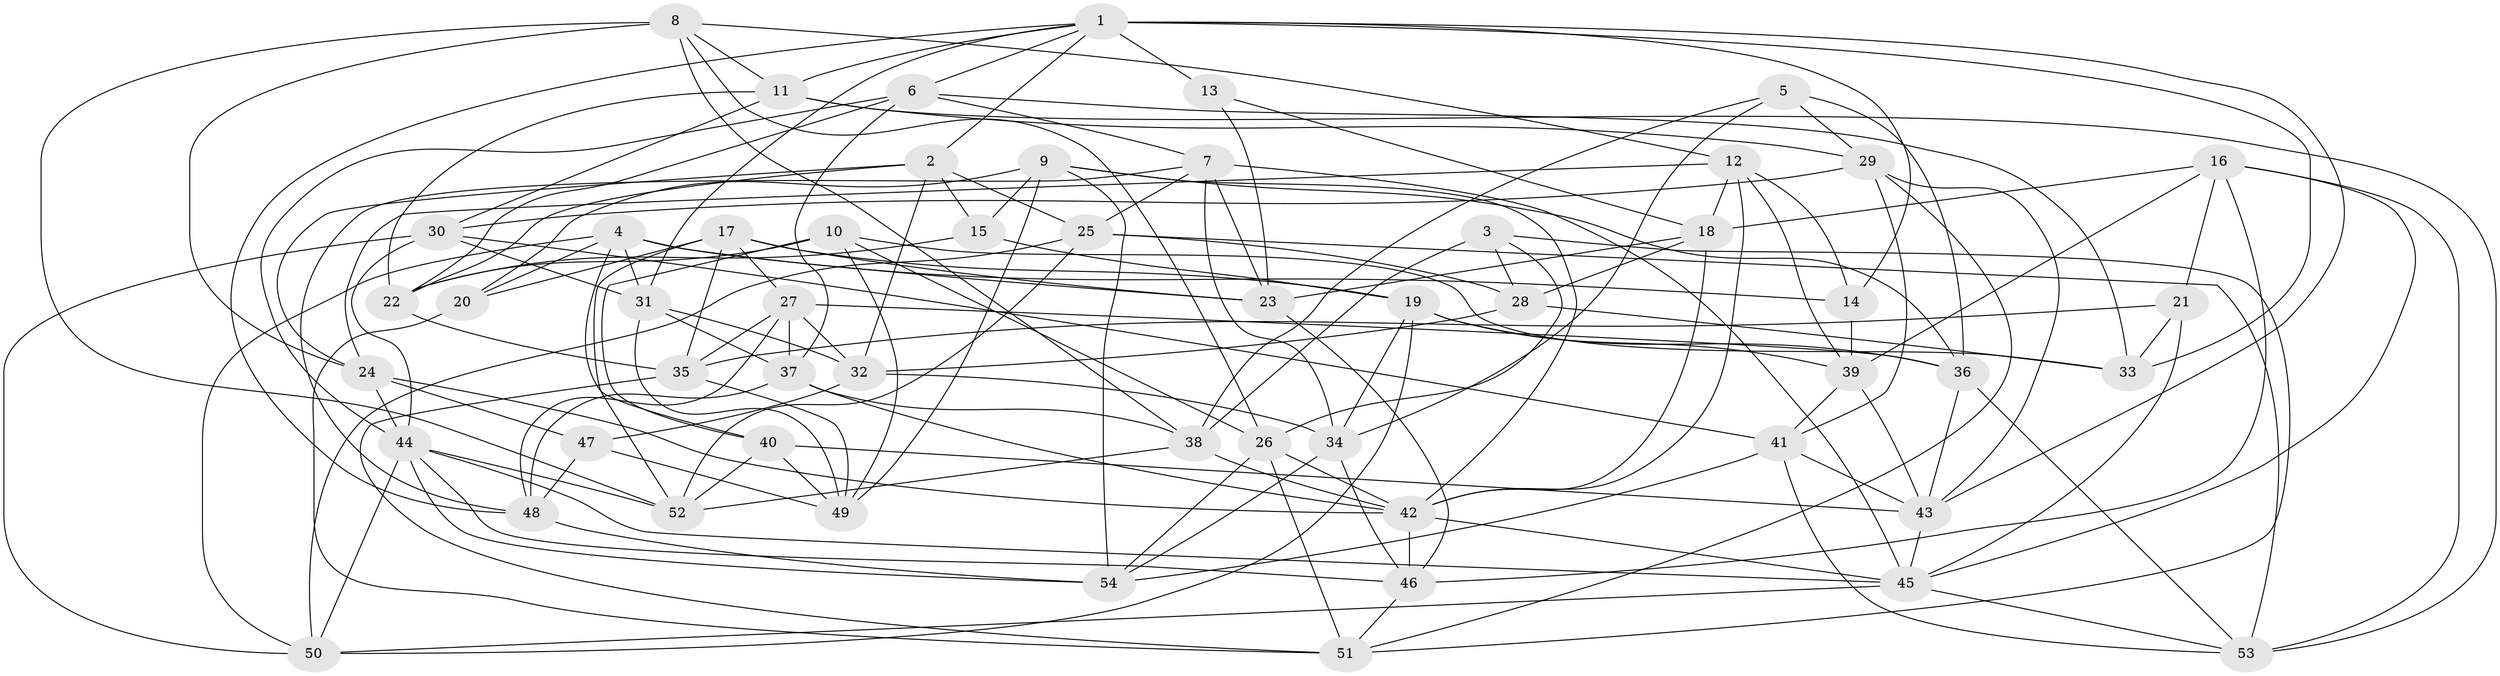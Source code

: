// original degree distribution, {4: 1.0}
// Generated by graph-tools (version 1.1) at 2025/27/03/09/25 03:27:00]
// undirected, 54 vertices, 157 edges
graph export_dot {
graph [start="1"]
  node [color=gray90,style=filled];
  1;
  2;
  3;
  4;
  5;
  6;
  7;
  8;
  9;
  10;
  11;
  12;
  13;
  14;
  15;
  16;
  17;
  18;
  19;
  20;
  21;
  22;
  23;
  24;
  25;
  26;
  27;
  28;
  29;
  30;
  31;
  32;
  33;
  34;
  35;
  36;
  37;
  38;
  39;
  40;
  41;
  42;
  43;
  44;
  45;
  46;
  47;
  48;
  49;
  50;
  51;
  52;
  53;
  54;
  1 -- 2 [weight=1.0];
  1 -- 6 [weight=1.0];
  1 -- 11 [weight=1.0];
  1 -- 13 [weight=2.0];
  1 -- 14 [weight=1.0];
  1 -- 31 [weight=1.0];
  1 -- 33 [weight=1.0];
  1 -- 43 [weight=1.0];
  1 -- 48 [weight=1.0];
  2 -- 15 [weight=1.0];
  2 -- 22 [weight=1.0];
  2 -- 24 [weight=1.0];
  2 -- 25 [weight=1.0];
  2 -- 32 [weight=1.0];
  3 -- 26 [weight=1.0];
  3 -- 28 [weight=1.0];
  3 -- 38 [weight=1.0];
  3 -- 51 [weight=1.0];
  4 -- 14 [weight=1.0];
  4 -- 20 [weight=1.0];
  4 -- 23 [weight=1.0];
  4 -- 31 [weight=1.0];
  4 -- 40 [weight=1.0];
  4 -- 50 [weight=1.0];
  5 -- 29 [weight=1.0];
  5 -- 34 [weight=1.0];
  5 -- 36 [weight=1.0];
  5 -- 38 [weight=1.0];
  6 -- 7 [weight=1.0];
  6 -- 22 [weight=1.0];
  6 -- 33 [weight=1.0];
  6 -- 37 [weight=1.0];
  6 -- 44 [weight=1.0];
  7 -- 23 [weight=1.0];
  7 -- 25 [weight=1.0];
  7 -- 34 [weight=1.0];
  7 -- 45 [weight=1.0];
  7 -- 48 [weight=1.0];
  8 -- 11 [weight=1.0];
  8 -- 12 [weight=1.0];
  8 -- 24 [weight=1.0];
  8 -- 26 [weight=1.0];
  8 -- 38 [weight=1.0];
  8 -- 52 [weight=1.0];
  9 -- 15 [weight=1.0];
  9 -- 20 [weight=1.0];
  9 -- 36 [weight=1.0];
  9 -- 42 [weight=1.0];
  9 -- 49 [weight=1.0];
  9 -- 54 [weight=1.0];
  10 -- 22 [weight=1.0];
  10 -- 26 [weight=1.0];
  10 -- 33 [weight=1.0];
  10 -- 40 [weight=2.0];
  10 -- 49 [weight=1.0];
  11 -- 22 [weight=1.0];
  11 -- 29 [weight=1.0];
  11 -- 30 [weight=1.0];
  11 -- 53 [weight=1.0];
  12 -- 14 [weight=1.0];
  12 -- 18 [weight=1.0];
  12 -- 24 [weight=1.0];
  12 -- 39 [weight=1.0];
  12 -- 42 [weight=1.0];
  13 -- 18 [weight=1.0];
  13 -- 23 [weight=1.0];
  14 -- 39 [weight=1.0];
  15 -- 19 [weight=1.0];
  15 -- 22 [weight=1.0];
  16 -- 18 [weight=1.0];
  16 -- 21 [weight=1.0];
  16 -- 39 [weight=1.0];
  16 -- 45 [weight=1.0];
  16 -- 46 [weight=1.0];
  16 -- 53 [weight=1.0];
  17 -- 19 [weight=1.0];
  17 -- 20 [weight=1.0];
  17 -- 23 [weight=1.0];
  17 -- 27 [weight=1.0];
  17 -- 35 [weight=1.0];
  17 -- 52 [weight=1.0];
  18 -- 23 [weight=1.0];
  18 -- 28 [weight=1.0];
  18 -- 42 [weight=1.0];
  19 -- 34 [weight=1.0];
  19 -- 36 [weight=1.0];
  19 -- 39 [weight=1.0];
  19 -- 50 [weight=1.0];
  20 -- 51 [weight=1.0];
  21 -- 33 [weight=1.0];
  21 -- 35 [weight=1.0];
  21 -- 45 [weight=1.0];
  22 -- 35 [weight=1.0];
  23 -- 46 [weight=1.0];
  24 -- 42 [weight=1.0];
  24 -- 44 [weight=1.0];
  24 -- 47 [weight=1.0];
  25 -- 28 [weight=1.0];
  25 -- 50 [weight=1.0];
  25 -- 52 [weight=1.0];
  25 -- 53 [weight=1.0];
  26 -- 42 [weight=1.0];
  26 -- 51 [weight=1.0];
  26 -- 54 [weight=1.0];
  27 -- 32 [weight=1.0];
  27 -- 35 [weight=1.0];
  27 -- 36 [weight=1.0];
  27 -- 37 [weight=1.0];
  27 -- 48 [weight=1.0];
  28 -- 32 [weight=1.0];
  28 -- 33 [weight=2.0];
  29 -- 30 [weight=1.0];
  29 -- 41 [weight=1.0];
  29 -- 43 [weight=1.0];
  29 -- 51 [weight=1.0];
  30 -- 31 [weight=1.0];
  30 -- 41 [weight=1.0];
  30 -- 44 [weight=1.0];
  30 -- 50 [weight=1.0];
  31 -- 32 [weight=1.0];
  31 -- 37 [weight=1.0];
  31 -- 49 [weight=1.0];
  32 -- 34 [weight=1.0];
  32 -- 47 [weight=1.0];
  34 -- 46 [weight=1.0];
  34 -- 54 [weight=1.0];
  35 -- 49 [weight=1.0];
  35 -- 51 [weight=1.0];
  36 -- 43 [weight=1.0];
  36 -- 53 [weight=1.0];
  37 -- 38 [weight=1.0];
  37 -- 42 [weight=1.0];
  37 -- 48 [weight=1.0];
  38 -- 42 [weight=1.0];
  38 -- 52 [weight=1.0];
  39 -- 41 [weight=1.0];
  39 -- 43 [weight=1.0];
  40 -- 43 [weight=1.0];
  40 -- 49 [weight=1.0];
  40 -- 52 [weight=1.0];
  41 -- 43 [weight=1.0];
  41 -- 53 [weight=1.0];
  41 -- 54 [weight=1.0];
  42 -- 45 [weight=2.0];
  42 -- 46 [weight=1.0];
  43 -- 45 [weight=2.0];
  44 -- 45 [weight=1.0];
  44 -- 46 [weight=1.0];
  44 -- 50 [weight=1.0];
  44 -- 52 [weight=1.0];
  44 -- 54 [weight=1.0];
  45 -- 50 [weight=1.0];
  45 -- 53 [weight=1.0];
  46 -- 51 [weight=1.0];
  47 -- 48 [weight=1.0];
  47 -- 49 [weight=1.0];
  48 -- 54 [weight=1.0];
}
